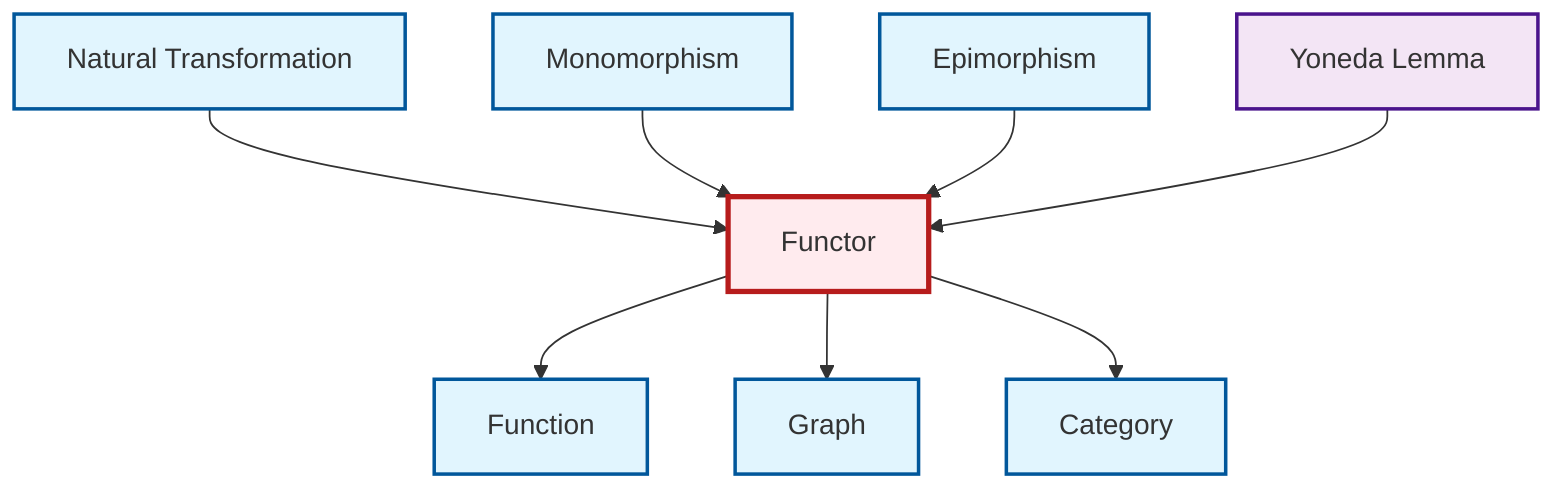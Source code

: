 graph TD
    classDef definition fill:#e1f5fe,stroke:#01579b,stroke-width:2px
    classDef theorem fill:#f3e5f5,stroke:#4a148c,stroke-width:2px
    classDef axiom fill:#fff3e0,stroke:#e65100,stroke-width:2px
    classDef example fill:#e8f5e9,stroke:#1b5e20,stroke-width:2px
    classDef current fill:#ffebee,stroke:#b71c1c,stroke-width:3px
    def-graph["Graph"]:::definition
    def-monomorphism["Monomorphism"]:::definition
    thm-yoneda["Yoneda Lemma"]:::theorem
    def-function["Function"]:::definition
    def-natural-transformation["Natural Transformation"]:::definition
    def-category["Category"]:::definition
    def-epimorphism["Epimorphism"]:::definition
    def-functor["Functor"]:::definition
    def-functor --> def-function
    def-natural-transformation --> def-functor
    def-functor --> def-graph
    def-monomorphism --> def-functor
    def-epimorphism --> def-functor
    thm-yoneda --> def-functor
    def-functor --> def-category
    class def-functor current